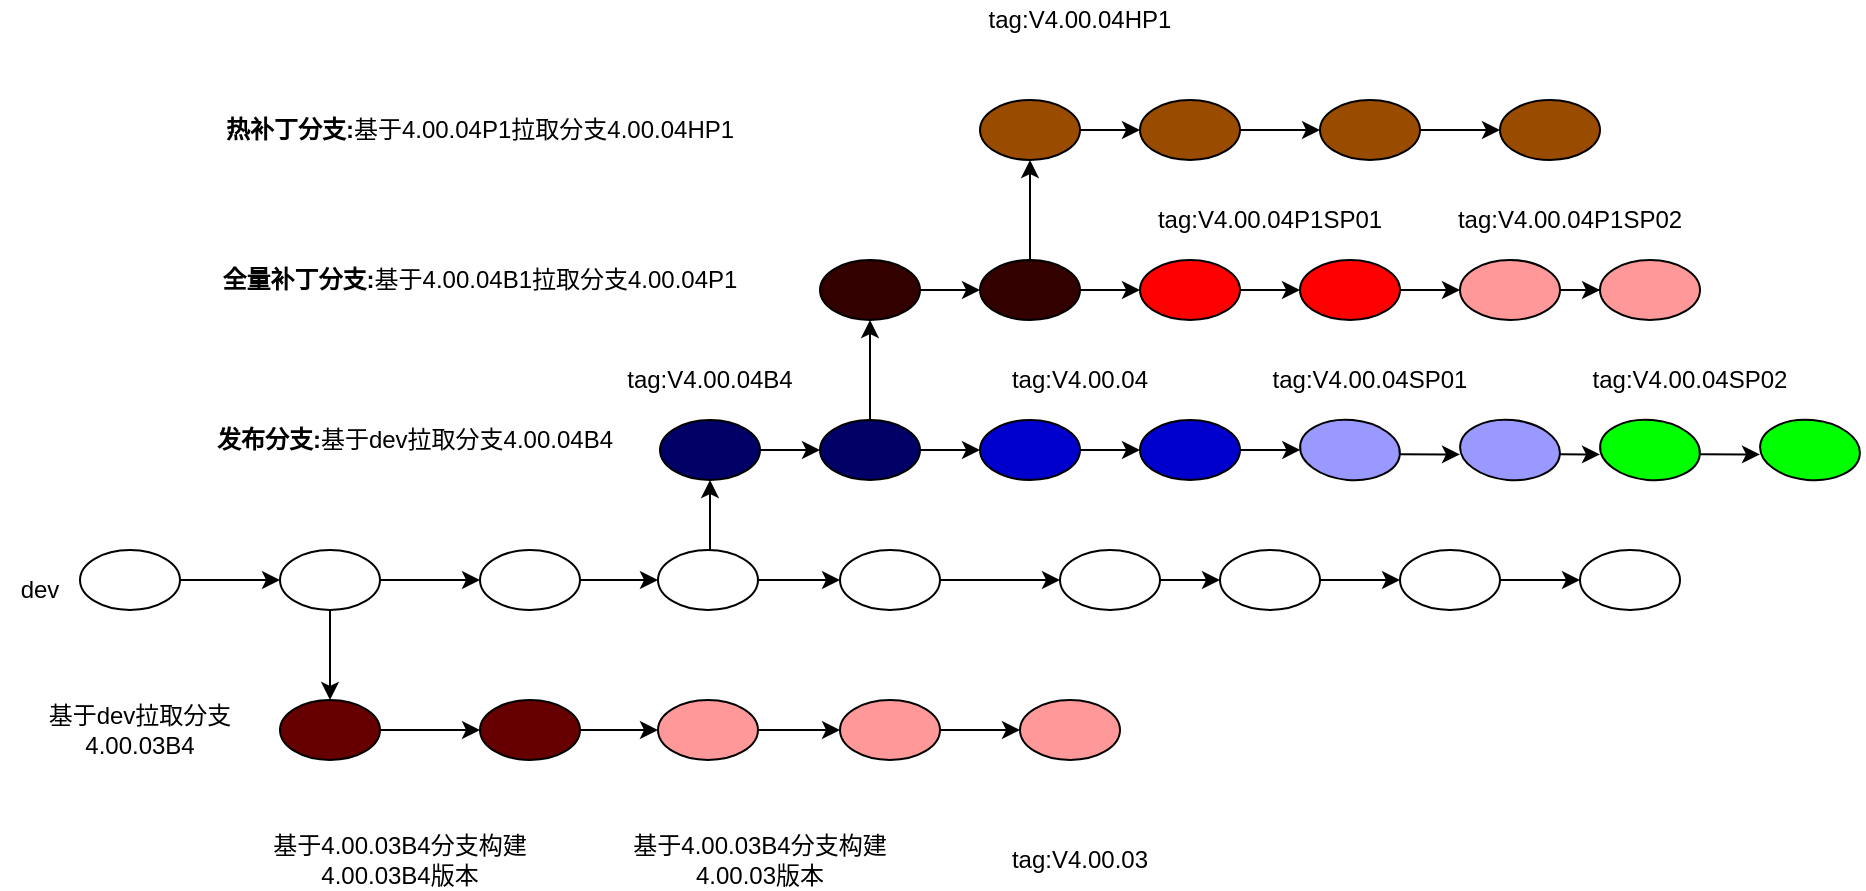 <mxfile version="14.9.7" type="github">
  <diagram id="7kC9viG3TArmNpTOzyJ8" name="Page-1">
    <mxGraphModel dx="1068" dy="433" grid="1" gridSize="10" guides="1" tooltips="1" connect="1" arrows="1" fold="1" page="1" pageScale="1" pageWidth="3300" pageHeight="4681" math="0" shadow="0">
      <root>
        <mxCell id="0" />
        <mxCell id="1" parent="0" />
        <mxCell id="HefbfKOfJk3_JUuj_Y7m-10" style="edgeStyle=orthogonalEdgeStyle;rounded=0;orthogonalLoop=1;jettySize=auto;html=1;exitX=1;exitY=0.5;exitDx=0;exitDy=0;entryX=0;entryY=0.5;entryDx=0;entryDy=0;" parent="1" source="HefbfKOfJk3_JUuj_Y7m-1" target="HefbfKOfJk3_JUuj_Y7m-2" edge="1">
          <mxGeometry relative="1" as="geometry" />
        </mxCell>
        <mxCell id="HefbfKOfJk3_JUuj_Y7m-1" value="" style="ellipse;whiteSpace=wrap;html=1;" parent="1" vertex="1">
          <mxGeometry x="50" y="305" width="50" height="30" as="geometry" />
        </mxCell>
        <mxCell id="HefbfKOfJk3_JUuj_Y7m-11" style="edgeStyle=orthogonalEdgeStyle;rounded=0;orthogonalLoop=1;jettySize=auto;html=1;exitX=1;exitY=0.5;exitDx=0;exitDy=0;entryX=0;entryY=0.5;entryDx=0;entryDy=0;" parent="1" source="HefbfKOfJk3_JUuj_Y7m-2" target="HefbfKOfJk3_JUuj_Y7m-3" edge="1">
          <mxGeometry relative="1" as="geometry" />
        </mxCell>
        <mxCell id="HefbfKOfJk3_JUuj_Y7m-33" style="edgeStyle=orthogonalEdgeStyle;rounded=0;orthogonalLoop=1;jettySize=auto;html=1;exitX=0.5;exitY=1;exitDx=0;exitDy=0;entryX=0.5;entryY=0;entryDx=0;entryDy=0;" parent="1" source="HefbfKOfJk3_JUuj_Y7m-2" target="HefbfKOfJk3_JUuj_Y7m-28" edge="1">
          <mxGeometry relative="1" as="geometry" />
        </mxCell>
        <mxCell id="HefbfKOfJk3_JUuj_Y7m-2" value="" style="ellipse;whiteSpace=wrap;html=1;" parent="1" vertex="1">
          <mxGeometry x="150" y="305" width="50" height="30" as="geometry" />
        </mxCell>
        <mxCell id="lBaTM03E_NYDaA1DDpVY-1" style="edgeStyle=orthogonalEdgeStyle;rounded=0;orthogonalLoop=1;jettySize=auto;html=1;exitX=1;exitY=0.5;exitDx=0;exitDy=0;" edge="1" parent="1" source="HefbfKOfJk3_JUuj_Y7m-3" target="HefbfKOfJk3_JUuj_Y7m-4">
          <mxGeometry relative="1" as="geometry" />
        </mxCell>
        <mxCell id="HefbfKOfJk3_JUuj_Y7m-3" value="" style="ellipse;whiteSpace=wrap;html=1;" parent="1" vertex="1">
          <mxGeometry x="250" y="305" width="50" height="30" as="geometry" />
        </mxCell>
        <mxCell id="HefbfKOfJk3_JUuj_Y7m-25" style="edgeStyle=orthogonalEdgeStyle;rounded=0;orthogonalLoop=1;jettySize=auto;html=1;exitX=0.5;exitY=0;exitDx=0;exitDy=0;entryX=0.5;entryY=1;entryDx=0;entryDy=0;" parent="1" source="HefbfKOfJk3_JUuj_Y7m-4" target="HefbfKOfJk3_JUuj_Y7m-22" edge="1">
          <mxGeometry relative="1" as="geometry" />
        </mxCell>
        <mxCell id="_ufB6UjlI4cqtm0IFFnp-21" style="edgeStyle=orthogonalEdgeStyle;rounded=0;orthogonalLoop=1;jettySize=auto;html=1;exitX=1;exitY=0.5;exitDx=0;exitDy=0;entryX=0;entryY=0.5;entryDx=0;entryDy=0;" parent="1" source="HefbfKOfJk3_JUuj_Y7m-4" target="HefbfKOfJk3_JUuj_Y7m-5" edge="1">
          <mxGeometry relative="1" as="geometry" />
        </mxCell>
        <mxCell id="HefbfKOfJk3_JUuj_Y7m-4" value="" style="ellipse;whiteSpace=wrap;html=1;" parent="1" vertex="1">
          <mxGeometry x="339" y="305" width="50" height="30" as="geometry" />
        </mxCell>
        <mxCell id="HefbfKOfJk3_JUuj_Y7m-14" style="edgeStyle=orthogonalEdgeStyle;rounded=0;orthogonalLoop=1;jettySize=auto;html=1;exitX=1;exitY=0.5;exitDx=0;exitDy=0;entryX=0;entryY=0.5;entryDx=0;entryDy=0;" parent="1" source="HefbfKOfJk3_JUuj_Y7m-5" target="HefbfKOfJk3_JUuj_Y7m-6" edge="1">
          <mxGeometry relative="1" as="geometry" />
        </mxCell>
        <mxCell id="HefbfKOfJk3_JUuj_Y7m-5" value="" style="ellipse;whiteSpace=wrap;html=1;" parent="1" vertex="1">
          <mxGeometry x="430" y="305" width="50" height="30" as="geometry" />
        </mxCell>
        <mxCell id="HefbfKOfJk3_JUuj_Y7m-16" style="edgeStyle=orthogonalEdgeStyle;rounded=0;orthogonalLoop=1;jettySize=auto;html=1;exitX=1;exitY=0.5;exitDx=0;exitDy=0;" parent="1" source="HefbfKOfJk3_JUuj_Y7m-6" target="HefbfKOfJk3_JUuj_Y7m-7" edge="1">
          <mxGeometry relative="1" as="geometry" />
        </mxCell>
        <mxCell id="HefbfKOfJk3_JUuj_Y7m-6" value="" style="ellipse;whiteSpace=wrap;html=1;" parent="1" vertex="1">
          <mxGeometry x="540" y="305" width="50" height="30" as="geometry" />
        </mxCell>
        <mxCell id="HefbfKOfJk3_JUuj_Y7m-18" style="edgeStyle=orthogonalEdgeStyle;rounded=0;orthogonalLoop=1;jettySize=auto;html=1;exitX=1;exitY=0.5;exitDx=0;exitDy=0;entryX=0;entryY=0.5;entryDx=0;entryDy=0;" parent="1" source="HefbfKOfJk3_JUuj_Y7m-7" target="HefbfKOfJk3_JUuj_Y7m-8" edge="1">
          <mxGeometry relative="1" as="geometry" />
        </mxCell>
        <mxCell id="HefbfKOfJk3_JUuj_Y7m-7" value="" style="ellipse;whiteSpace=wrap;html=1;" parent="1" vertex="1">
          <mxGeometry x="620" y="305" width="50" height="30" as="geometry" />
        </mxCell>
        <mxCell id="HefbfKOfJk3_JUuj_Y7m-19" style="edgeStyle=orthogonalEdgeStyle;rounded=0;orthogonalLoop=1;jettySize=auto;html=1;exitX=1;exitY=0.5;exitDx=0;exitDy=0;entryX=0;entryY=0.5;entryDx=0;entryDy=0;" parent="1" source="HefbfKOfJk3_JUuj_Y7m-8" target="HefbfKOfJk3_JUuj_Y7m-9" edge="1">
          <mxGeometry relative="1" as="geometry" />
        </mxCell>
        <mxCell id="HefbfKOfJk3_JUuj_Y7m-8" value="" style="ellipse;whiteSpace=wrap;html=1;" parent="1" vertex="1">
          <mxGeometry x="710" y="305" width="50" height="30" as="geometry" />
        </mxCell>
        <mxCell id="HefbfKOfJk3_JUuj_Y7m-9" value="" style="ellipse;whiteSpace=wrap;html=1;" parent="1" vertex="1">
          <mxGeometry x="800" y="305" width="50" height="30" as="geometry" />
        </mxCell>
        <mxCell id="HefbfKOfJk3_JUuj_Y7m-20" value="dev" style="text;html=1;strokeColor=none;fillColor=none;align=center;verticalAlign=middle;whiteSpace=wrap;rounded=0;" parent="1" vertex="1">
          <mxGeometry x="10" y="315" width="40" height="20" as="geometry" />
        </mxCell>
        <mxCell id="HefbfKOfJk3_JUuj_Y7m-26" style="edgeStyle=orthogonalEdgeStyle;rounded=0;orthogonalLoop=1;jettySize=auto;html=1;exitX=1;exitY=0.5;exitDx=0;exitDy=0;" parent="1" source="HefbfKOfJk3_JUuj_Y7m-22" target="HefbfKOfJk3_JUuj_Y7m-23" edge="1">
          <mxGeometry relative="1" as="geometry" />
        </mxCell>
        <mxCell id="HefbfKOfJk3_JUuj_Y7m-22" value="" style="ellipse;whiteSpace=wrap;html=1;fillColor=#000066;" parent="1" vertex="1">
          <mxGeometry x="340" y="240" width="50" height="30" as="geometry" />
        </mxCell>
        <mxCell id="HefbfKOfJk3_JUuj_Y7m-27" style="edgeStyle=orthogonalEdgeStyle;rounded=0;orthogonalLoop=1;jettySize=auto;html=1;exitX=1;exitY=0.5;exitDx=0;exitDy=0;" parent="1" source="HefbfKOfJk3_JUuj_Y7m-23" target="HefbfKOfJk3_JUuj_Y7m-24" edge="1">
          <mxGeometry relative="1" as="geometry" />
        </mxCell>
        <mxCell id="_ufB6UjlI4cqtm0IFFnp-32" style="edgeStyle=orthogonalEdgeStyle;rounded=0;orthogonalLoop=1;jettySize=auto;html=1;exitX=0.5;exitY=0;exitDx=0;exitDy=0;entryX=0.5;entryY=1;entryDx=0;entryDy=0;" parent="1" source="HefbfKOfJk3_JUuj_Y7m-23" target="_ufB6UjlI4cqtm0IFFnp-23" edge="1">
          <mxGeometry relative="1" as="geometry" />
        </mxCell>
        <mxCell id="HefbfKOfJk3_JUuj_Y7m-23" value="" style="ellipse;whiteSpace=wrap;html=1;fillColor=#000066;" parent="1" vertex="1">
          <mxGeometry x="420" y="240" width="50" height="30" as="geometry" />
        </mxCell>
        <mxCell id="_ufB6UjlI4cqtm0IFFnp-12" style="edgeStyle=orthogonalEdgeStyle;rounded=0;orthogonalLoop=1;jettySize=auto;html=1;exitX=1;exitY=0.5;exitDx=0;exitDy=0;entryX=0;entryY=0.5;entryDx=0;entryDy=0;" parent="1" source="HefbfKOfJk3_JUuj_Y7m-24" target="_ufB6UjlI4cqtm0IFFnp-10" edge="1">
          <mxGeometry relative="1" as="geometry" />
        </mxCell>
        <mxCell id="HefbfKOfJk3_JUuj_Y7m-24" value="" style="ellipse;whiteSpace=wrap;html=1;fillColor=#0000CC;" parent="1" vertex="1">
          <mxGeometry x="500" y="240" width="50" height="30" as="geometry" />
        </mxCell>
        <mxCell id="HefbfKOfJk3_JUuj_Y7m-34" style="edgeStyle=orthogonalEdgeStyle;rounded=0;orthogonalLoop=1;jettySize=auto;html=1;exitX=1;exitY=0.5;exitDx=0;exitDy=0;" parent="1" source="HefbfKOfJk3_JUuj_Y7m-28" target="HefbfKOfJk3_JUuj_Y7m-29" edge="1">
          <mxGeometry relative="1" as="geometry" />
        </mxCell>
        <mxCell id="HefbfKOfJk3_JUuj_Y7m-28" value="" style="ellipse;whiteSpace=wrap;html=1;fillColor=#660000;" parent="1" vertex="1">
          <mxGeometry x="150" y="380" width="50" height="30" as="geometry" />
        </mxCell>
        <mxCell id="HefbfKOfJk3_JUuj_Y7m-35" style="edgeStyle=orthogonalEdgeStyle;rounded=0;orthogonalLoop=1;jettySize=auto;html=1;exitX=1;exitY=0.5;exitDx=0;exitDy=0;entryX=0;entryY=0.5;entryDx=0;entryDy=0;" parent="1" source="HefbfKOfJk3_JUuj_Y7m-29" target="HefbfKOfJk3_JUuj_Y7m-30" edge="1">
          <mxGeometry relative="1" as="geometry" />
        </mxCell>
        <mxCell id="HefbfKOfJk3_JUuj_Y7m-29" value="" style="ellipse;whiteSpace=wrap;html=1;fillColor=#660000;" parent="1" vertex="1">
          <mxGeometry x="250" y="380" width="50" height="30" as="geometry" />
        </mxCell>
        <mxCell id="HefbfKOfJk3_JUuj_Y7m-37" style="edgeStyle=orthogonalEdgeStyle;rounded=0;orthogonalLoop=1;jettySize=auto;html=1;exitX=1;exitY=0.5;exitDx=0;exitDy=0;entryX=0;entryY=0.5;entryDx=0;entryDy=0;" parent="1" source="HefbfKOfJk3_JUuj_Y7m-30" target="HefbfKOfJk3_JUuj_Y7m-31" edge="1">
          <mxGeometry relative="1" as="geometry" />
        </mxCell>
        <mxCell id="HefbfKOfJk3_JUuj_Y7m-30" value="" style="ellipse;whiteSpace=wrap;html=1;fillColor=#FF9999;" parent="1" vertex="1">
          <mxGeometry x="339" y="380" width="50" height="30" as="geometry" />
        </mxCell>
        <mxCell id="HefbfKOfJk3_JUuj_Y7m-39" style="edgeStyle=orthogonalEdgeStyle;rounded=0;orthogonalLoop=1;jettySize=auto;html=1;exitX=1;exitY=0.5;exitDx=0;exitDy=0;entryX=0;entryY=0.5;entryDx=0;entryDy=0;" parent="1" source="HefbfKOfJk3_JUuj_Y7m-31" target="HefbfKOfJk3_JUuj_Y7m-32" edge="1">
          <mxGeometry relative="1" as="geometry" />
        </mxCell>
        <mxCell id="HefbfKOfJk3_JUuj_Y7m-31" value="" style="ellipse;whiteSpace=wrap;html=1;fillColor=#FF9999;" parent="1" vertex="1">
          <mxGeometry x="430" y="380" width="50" height="30" as="geometry" />
        </mxCell>
        <mxCell id="HefbfKOfJk3_JUuj_Y7m-32" value="" style="ellipse;whiteSpace=wrap;html=1;fillColor=#FF9999;" parent="1" vertex="1">
          <mxGeometry x="520" y="380" width="50" height="30" as="geometry" />
        </mxCell>
        <mxCell id="_ufB6UjlI4cqtm0IFFnp-1" value="&lt;b&gt;发布分支:&lt;/b&gt;基于dev拉取分支4.00.04B4" style="text;html=1;strokeColor=none;fillColor=none;align=center;verticalAlign=middle;whiteSpace=wrap;rounded=0;" parent="1" vertex="1">
          <mxGeometry x="115" y="240" width="205" height="20" as="geometry" />
        </mxCell>
        <mxCell id="_ufB6UjlI4cqtm0IFFnp-2" value="基于dev拉取分支4.00.03B4" style="text;html=1;strokeColor=none;fillColor=none;align=center;verticalAlign=middle;whiteSpace=wrap;rounded=0;" parent="1" vertex="1">
          <mxGeometry x="20" y="385" width="120" height="20" as="geometry" />
        </mxCell>
        <mxCell id="_ufB6UjlI4cqtm0IFFnp-3" value="基于4.00.03B4分支构建4.00.03版本" style="text;html=1;strokeColor=none;fillColor=none;align=center;verticalAlign=middle;whiteSpace=wrap;rounded=0;" parent="1" vertex="1">
          <mxGeometry x="320" y="450" width="140" height="20" as="geometry" />
        </mxCell>
        <mxCell id="_ufB6UjlI4cqtm0IFFnp-4" value="基于4.00.03B4分支构建4.00.03B4版本" style="text;html=1;strokeColor=none;fillColor=none;align=center;verticalAlign=middle;whiteSpace=wrap;rounded=0;" parent="1" vertex="1">
          <mxGeometry x="140" y="450" width="140" height="20" as="geometry" />
        </mxCell>
        <mxCell id="_ufB6UjlI4cqtm0IFFnp-18" style="edgeStyle=orthogonalEdgeStyle;rounded=0;orthogonalLoop=1;jettySize=auto;html=1;exitX=1;exitY=0.5;exitDx=0;exitDy=0;" parent="1" source="_ufB6UjlI4cqtm0IFFnp-10" target="_ufB6UjlI4cqtm0IFFnp-11" edge="1">
          <mxGeometry relative="1" as="geometry" />
        </mxCell>
        <mxCell id="_ufB6UjlI4cqtm0IFFnp-10" value="" style="ellipse;whiteSpace=wrap;html=1;fillColor=#0000CC;" parent="1" vertex="1">
          <mxGeometry x="580" y="240" width="50" height="30" as="geometry" />
        </mxCell>
        <mxCell id="lBaTM03E_NYDaA1DDpVY-18" style="edgeStyle=orthogonalEdgeStyle;rounded=0;orthogonalLoop=1;jettySize=auto;html=1;exitX=1;exitY=0.5;exitDx=0;exitDy=0;" edge="1" parent="1" source="_ufB6UjlI4cqtm0IFFnp-11">
          <mxGeometry relative="1" as="geometry">
            <mxPoint x="740" y="257" as="targetPoint" />
          </mxGeometry>
        </mxCell>
        <mxCell id="_ufB6UjlI4cqtm0IFFnp-11" value="" style="ellipse;whiteSpace=wrap;html=1;rotation=5;fillColor=#9999FF;" parent="1" vertex="1">
          <mxGeometry x="660" y="240" width="50" height="30" as="geometry" />
        </mxCell>
        <mxCell id="_ufB6UjlI4cqtm0IFFnp-33" style="edgeStyle=orthogonalEdgeStyle;rounded=0;orthogonalLoop=1;jettySize=auto;html=1;exitX=1;exitY=0.5;exitDx=0;exitDy=0;entryX=0;entryY=0.5;entryDx=0;entryDy=0;" parent="1" source="_ufB6UjlI4cqtm0IFFnp-23" target="_ufB6UjlI4cqtm0IFFnp-24" edge="1">
          <mxGeometry relative="1" as="geometry" />
        </mxCell>
        <mxCell id="_ufB6UjlI4cqtm0IFFnp-23" value="" style="ellipse;whiteSpace=wrap;html=1;fillColor=#330000;" parent="1" vertex="1">
          <mxGeometry x="420" y="160" width="50" height="30" as="geometry" />
        </mxCell>
        <mxCell id="_ufB6UjlI4cqtm0IFFnp-34" style="edgeStyle=orthogonalEdgeStyle;rounded=0;orthogonalLoop=1;jettySize=auto;html=1;exitX=1;exitY=0.5;exitDx=0;exitDy=0;" parent="1" source="_ufB6UjlI4cqtm0IFFnp-24" target="_ufB6UjlI4cqtm0IFFnp-25" edge="1">
          <mxGeometry relative="1" as="geometry" />
        </mxCell>
        <mxCell id="_ufB6UjlI4cqtm0IFFnp-38" style="edgeStyle=orthogonalEdgeStyle;rounded=0;orthogonalLoop=1;jettySize=auto;html=1;exitX=0.5;exitY=0;exitDx=0;exitDy=0;" parent="1" source="_ufB6UjlI4cqtm0IFFnp-24" target="_ufB6UjlI4cqtm0IFFnp-28" edge="1">
          <mxGeometry relative="1" as="geometry" />
        </mxCell>
        <mxCell id="_ufB6UjlI4cqtm0IFFnp-24" value="" style="ellipse;whiteSpace=wrap;html=1;fillColor=#330000;" parent="1" vertex="1">
          <mxGeometry x="500" y="160" width="50" height="30" as="geometry" />
        </mxCell>
        <mxCell id="_ufB6UjlI4cqtm0IFFnp-35" style="edgeStyle=orthogonalEdgeStyle;rounded=0;orthogonalLoop=1;jettySize=auto;html=1;exitX=1;exitY=0.5;exitDx=0;exitDy=0;entryX=0;entryY=0.5;entryDx=0;entryDy=0;" parent="1" source="_ufB6UjlI4cqtm0IFFnp-25" target="_ufB6UjlI4cqtm0IFFnp-26" edge="1">
          <mxGeometry relative="1" as="geometry" />
        </mxCell>
        <mxCell id="_ufB6UjlI4cqtm0IFFnp-25" value="" style="ellipse;whiteSpace=wrap;html=1;fillColor=#FF0000;" parent="1" vertex="1">
          <mxGeometry x="580" y="160" width="50" height="30" as="geometry" />
        </mxCell>
        <mxCell id="_ufB6UjlI4cqtm0IFFnp-37" style="edgeStyle=orthogonalEdgeStyle;rounded=0;orthogonalLoop=1;jettySize=auto;html=1;exitX=1;exitY=0.5;exitDx=0;exitDy=0;entryX=0;entryY=0.5;entryDx=0;entryDy=0;" parent="1" source="_ufB6UjlI4cqtm0IFFnp-26" target="_ufB6UjlI4cqtm0IFFnp-27" edge="1">
          <mxGeometry relative="1" as="geometry" />
        </mxCell>
        <mxCell id="_ufB6UjlI4cqtm0IFFnp-26" value="" style="ellipse;whiteSpace=wrap;html=1;fillColor=#FF0000;" parent="1" vertex="1">
          <mxGeometry x="660" y="160" width="50" height="30" as="geometry" />
        </mxCell>
        <mxCell id="lBaTM03E_NYDaA1DDpVY-4" style="edgeStyle=orthogonalEdgeStyle;rounded=0;orthogonalLoop=1;jettySize=auto;html=1;exitX=1;exitY=0.5;exitDx=0;exitDy=0;" edge="1" parent="1" source="_ufB6UjlI4cqtm0IFFnp-27" target="lBaTM03E_NYDaA1DDpVY-3">
          <mxGeometry relative="1" as="geometry" />
        </mxCell>
        <mxCell id="_ufB6UjlI4cqtm0IFFnp-27" value="" style="ellipse;whiteSpace=wrap;html=1;fillColor=#FF9999;" parent="1" vertex="1">
          <mxGeometry x="740" y="160" width="50" height="30" as="geometry" />
        </mxCell>
        <mxCell id="_ufB6UjlI4cqtm0IFFnp-39" style="edgeStyle=orthogonalEdgeStyle;rounded=0;orthogonalLoop=1;jettySize=auto;html=1;exitX=1;exitY=0.5;exitDx=0;exitDy=0;entryX=0;entryY=0.5;entryDx=0;entryDy=0;" parent="1" source="_ufB6UjlI4cqtm0IFFnp-28" target="_ufB6UjlI4cqtm0IFFnp-29" edge="1">
          <mxGeometry relative="1" as="geometry" />
        </mxCell>
        <mxCell id="_ufB6UjlI4cqtm0IFFnp-28" value="" style="ellipse;whiteSpace=wrap;html=1;fillColor=#994C00;" parent="1" vertex="1">
          <mxGeometry x="500" y="80" width="50" height="30" as="geometry" />
        </mxCell>
        <mxCell id="_ufB6UjlI4cqtm0IFFnp-40" style="edgeStyle=orthogonalEdgeStyle;rounded=0;orthogonalLoop=1;jettySize=auto;html=1;exitX=1;exitY=0.5;exitDx=0;exitDy=0;entryX=0;entryY=0.5;entryDx=0;entryDy=0;" parent="1" source="_ufB6UjlI4cqtm0IFFnp-29" target="_ufB6UjlI4cqtm0IFFnp-30" edge="1">
          <mxGeometry relative="1" as="geometry" />
        </mxCell>
        <mxCell id="_ufB6UjlI4cqtm0IFFnp-29" value="" style="ellipse;whiteSpace=wrap;html=1;fillColor=#994C00;" parent="1" vertex="1">
          <mxGeometry x="580" y="80" width="50" height="30" as="geometry" />
        </mxCell>
        <mxCell id="_ufB6UjlI4cqtm0IFFnp-41" style="edgeStyle=orthogonalEdgeStyle;rounded=0;orthogonalLoop=1;jettySize=auto;html=1;exitX=1;exitY=0.5;exitDx=0;exitDy=0;entryX=0;entryY=0.5;entryDx=0;entryDy=0;" parent="1" source="_ufB6UjlI4cqtm0IFFnp-30" target="_ufB6UjlI4cqtm0IFFnp-31" edge="1">
          <mxGeometry relative="1" as="geometry" />
        </mxCell>
        <mxCell id="_ufB6UjlI4cqtm0IFFnp-30" value="" style="ellipse;whiteSpace=wrap;html=1;fillColor=#994C00;" parent="1" vertex="1">
          <mxGeometry x="670" y="80" width="50" height="30" as="geometry" />
        </mxCell>
        <mxCell id="_ufB6UjlI4cqtm0IFFnp-31" value="" style="ellipse;whiteSpace=wrap;html=1;fillColor=#994C00;" parent="1" vertex="1">
          <mxGeometry x="760" y="80" width="50" height="30" as="geometry" />
        </mxCell>
        <mxCell id="_ufB6UjlI4cqtm0IFFnp-42" value="&lt;b&gt;全量补丁分支:&lt;/b&gt;基于4.00.04B1拉取分支4.00.04P1" style="text;html=1;strokeColor=none;fillColor=none;align=center;verticalAlign=middle;whiteSpace=wrap;rounded=0;" parent="1" vertex="1">
          <mxGeometry x="110" y="160" width="280" height="20" as="geometry" />
        </mxCell>
        <mxCell id="_ufB6UjlI4cqtm0IFFnp-43" value="&lt;b&gt;热补丁分支:&lt;/b&gt;基于4.00.04P1拉取分支4.00.04HP1" style="text;html=1;strokeColor=none;fillColor=none;align=center;verticalAlign=middle;whiteSpace=wrap;rounded=0;" parent="1" vertex="1">
          <mxGeometry x="105" y="85" width="290" height="20" as="geometry" />
        </mxCell>
        <mxCell id="_ufB6UjlI4cqtm0IFFnp-49" value="tag:V4.00.04" style="text;html=1;strokeColor=none;fillColor=none;align=center;verticalAlign=middle;whiteSpace=wrap;rounded=0;" parent="1" vertex="1">
          <mxGeometry x="490" y="210" width="120" height="20" as="geometry" />
        </mxCell>
        <mxCell id="_ufB6UjlI4cqtm0IFFnp-50" value="tag:V4.00.04SP01" style="text;html=1;strokeColor=none;fillColor=none;align=center;verticalAlign=middle;whiteSpace=wrap;rounded=0;" parent="1" vertex="1">
          <mxGeometry x="640" y="210" width="110" height="20" as="geometry" />
        </mxCell>
        <mxCell id="_ufB6UjlI4cqtm0IFFnp-51" value="tag:V4.00.04P1SP01" style="text;html=1;strokeColor=none;fillColor=none;align=center;verticalAlign=middle;whiteSpace=wrap;rounded=0;" parent="1" vertex="1">
          <mxGeometry x="590" y="130" width="110" height="20" as="geometry" />
        </mxCell>
        <mxCell id="_ufB6UjlI4cqtm0IFFnp-52" value="tag:V4.00.04P1SP02" style="text;html=1;strokeColor=none;fillColor=none;align=center;verticalAlign=middle;whiteSpace=wrap;rounded=0;" parent="1" vertex="1">
          <mxGeometry x="730" y="130" width="130" height="20" as="geometry" />
        </mxCell>
        <mxCell id="_ufB6UjlI4cqtm0IFFnp-54" value="tag:V4.00.03" style="text;html=1;strokeColor=none;fillColor=none;align=center;verticalAlign=middle;whiteSpace=wrap;rounded=0;" parent="1" vertex="1">
          <mxGeometry x="480" y="450" width="140" height="20" as="geometry" />
        </mxCell>
        <mxCell id="lBaTM03E_NYDaA1DDpVY-3" value="" style="ellipse;whiteSpace=wrap;html=1;fillColor=#FF9999;" vertex="1" parent="1">
          <mxGeometry x="810" y="160" width="50" height="30" as="geometry" />
        </mxCell>
        <mxCell id="lBaTM03E_NYDaA1DDpVY-5" value="tag:V4.00.04HP1" style="text;html=1;strokeColor=none;fillColor=none;align=center;verticalAlign=middle;whiteSpace=wrap;rounded=0;" vertex="1" parent="1">
          <mxGeometry x="495" y="30" width="110" height="20" as="geometry" />
        </mxCell>
        <mxCell id="lBaTM03E_NYDaA1DDpVY-6" value="tag:V4.00.04B4" style="text;html=1;strokeColor=none;fillColor=none;align=center;verticalAlign=middle;whiteSpace=wrap;rounded=0;" vertex="1" parent="1">
          <mxGeometry x="295" y="210" width="140" height="20" as="geometry" />
        </mxCell>
        <mxCell id="lBaTM03E_NYDaA1DDpVY-23" style="edgeStyle=orthogonalEdgeStyle;rounded=0;orthogonalLoop=1;jettySize=auto;html=1;exitX=1;exitY=0.5;exitDx=0;exitDy=0;" edge="1" parent="1" source="lBaTM03E_NYDaA1DDpVY-11">
          <mxGeometry relative="1" as="geometry">
            <mxPoint x="810" y="257" as="targetPoint" />
          </mxGeometry>
        </mxCell>
        <mxCell id="lBaTM03E_NYDaA1DDpVY-11" value="" style="ellipse;whiteSpace=wrap;html=1;rotation=5;fillColor=#9999FF;" vertex="1" parent="1">
          <mxGeometry x="740" y="240" width="50" height="30" as="geometry" />
        </mxCell>
        <mxCell id="lBaTM03E_NYDaA1DDpVY-24" style="edgeStyle=orthogonalEdgeStyle;rounded=0;orthogonalLoop=1;jettySize=auto;html=1;exitX=1;exitY=0.5;exitDx=0;exitDy=0;" edge="1" parent="1" source="lBaTM03E_NYDaA1DDpVY-19">
          <mxGeometry relative="1" as="geometry">
            <mxPoint x="890" y="257" as="targetPoint" />
          </mxGeometry>
        </mxCell>
        <mxCell id="lBaTM03E_NYDaA1DDpVY-19" value="" style="ellipse;whiteSpace=wrap;html=1;rotation=5;fillColor=#00FF00;" vertex="1" parent="1">
          <mxGeometry x="810" y="240" width="50" height="30" as="geometry" />
        </mxCell>
        <mxCell id="lBaTM03E_NYDaA1DDpVY-20" value="" style="ellipse;whiteSpace=wrap;html=1;rotation=5;fillColor=#00FF00;" vertex="1" parent="1">
          <mxGeometry x="890" y="240" width="50" height="30" as="geometry" />
        </mxCell>
        <mxCell id="lBaTM03E_NYDaA1DDpVY-25" value="tag:V4.00.04SP02" style="text;html=1;strokeColor=none;fillColor=none;align=center;verticalAlign=middle;whiteSpace=wrap;rounded=0;" vertex="1" parent="1">
          <mxGeometry x="800" y="210" width="110" height="20" as="geometry" />
        </mxCell>
      </root>
    </mxGraphModel>
  </diagram>
</mxfile>
